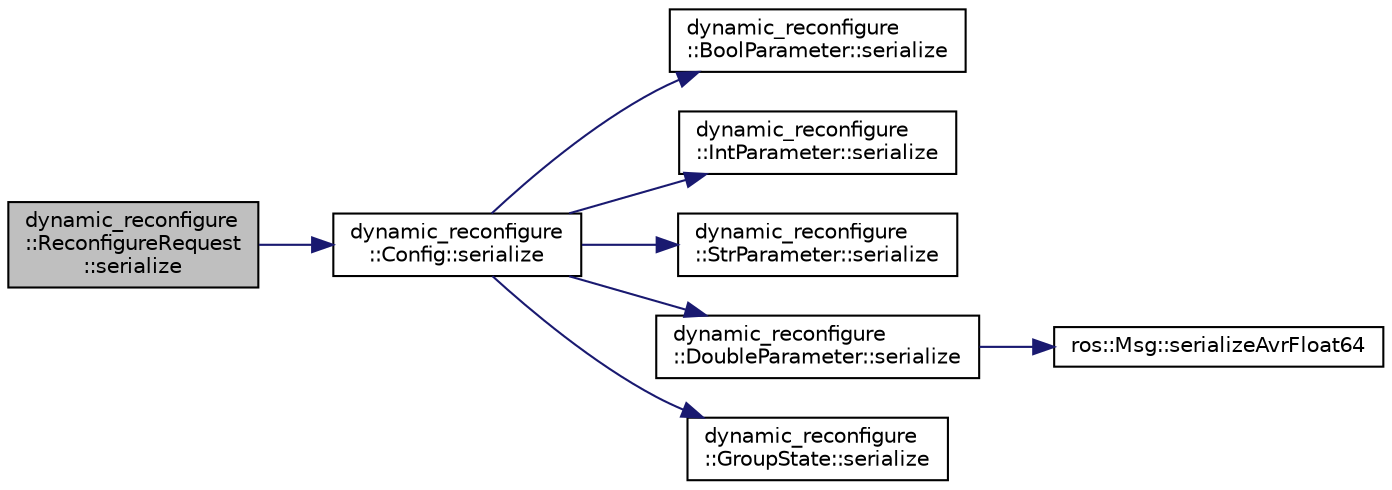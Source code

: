 digraph "dynamic_reconfigure::ReconfigureRequest::serialize"
{
  edge [fontname="Helvetica",fontsize="10",labelfontname="Helvetica",labelfontsize="10"];
  node [fontname="Helvetica",fontsize="10",shape=record];
  rankdir="LR";
  Node1 [label="dynamic_reconfigure\l::ReconfigureRequest\l::serialize",height=0.2,width=0.4,color="black", fillcolor="grey75", style="filled" fontcolor="black"];
  Node1 -> Node2 [color="midnightblue",fontsize="10",style="solid",fontname="Helvetica"];
  Node2 [label="dynamic_reconfigure\l::Config::serialize",height=0.2,width=0.4,color="black", fillcolor="white", style="filled",URL="$classdynamic__reconfigure_1_1_config.html#aa41c00d165d1496b801a2c92acf40d64"];
  Node2 -> Node3 [color="midnightblue",fontsize="10",style="solid",fontname="Helvetica"];
  Node3 [label="dynamic_reconfigure\l::BoolParameter::serialize",height=0.2,width=0.4,color="black", fillcolor="white", style="filled",URL="$classdynamic__reconfigure_1_1_bool_parameter.html#a22e9f326a451f4e38268693bc99e8857"];
  Node2 -> Node4 [color="midnightblue",fontsize="10",style="solid",fontname="Helvetica"];
  Node4 [label="dynamic_reconfigure\l::IntParameter::serialize",height=0.2,width=0.4,color="black", fillcolor="white", style="filled",URL="$classdynamic__reconfigure_1_1_int_parameter.html#adf080d3eaf1d9484c5d56f7e29bb465f"];
  Node2 -> Node5 [color="midnightblue",fontsize="10",style="solid",fontname="Helvetica"];
  Node5 [label="dynamic_reconfigure\l::StrParameter::serialize",height=0.2,width=0.4,color="black", fillcolor="white", style="filled",URL="$classdynamic__reconfigure_1_1_str_parameter.html#a75c4d23b7ce43ce33c023d9c1b890b43"];
  Node2 -> Node6 [color="midnightblue",fontsize="10",style="solid",fontname="Helvetica"];
  Node6 [label="dynamic_reconfigure\l::DoubleParameter::serialize",height=0.2,width=0.4,color="black", fillcolor="white", style="filled",URL="$classdynamic__reconfigure_1_1_double_parameter.html#a61628c47d58d6944f8ae4b9f13fd90fa"];
  Node6 -> Node7 [color="midnightblue",fontsize="10",style="solid",fontname="Helvetica"];
  Node7 [label="ros::Msg::serializeAvrFloat64",height=0.2,width=0.4,color="black", fillcolor="white", style="filled",URL="$classros_1_1_msg.html#a3fff55e17efd60a7195a14857ff44897",tooltip="This tricky function handles promoting a 32bit float to a 64bit double, so that AVR can publish messa..."];
  Node2 -> Node8 [color="midnightblue",fontsize="10",style="solid",fontname="Helvetica"];
  Node8 [label="dynamic_reconfigure\l::GroupState::serialize",height=0.2,width=0.4,color="black", fillcolor="white", style="filled",URL="$classdynamic__reconfigure_1_1_group_state.html#a9ca15156c8465aee6cfc833235a3aba0"];
}
